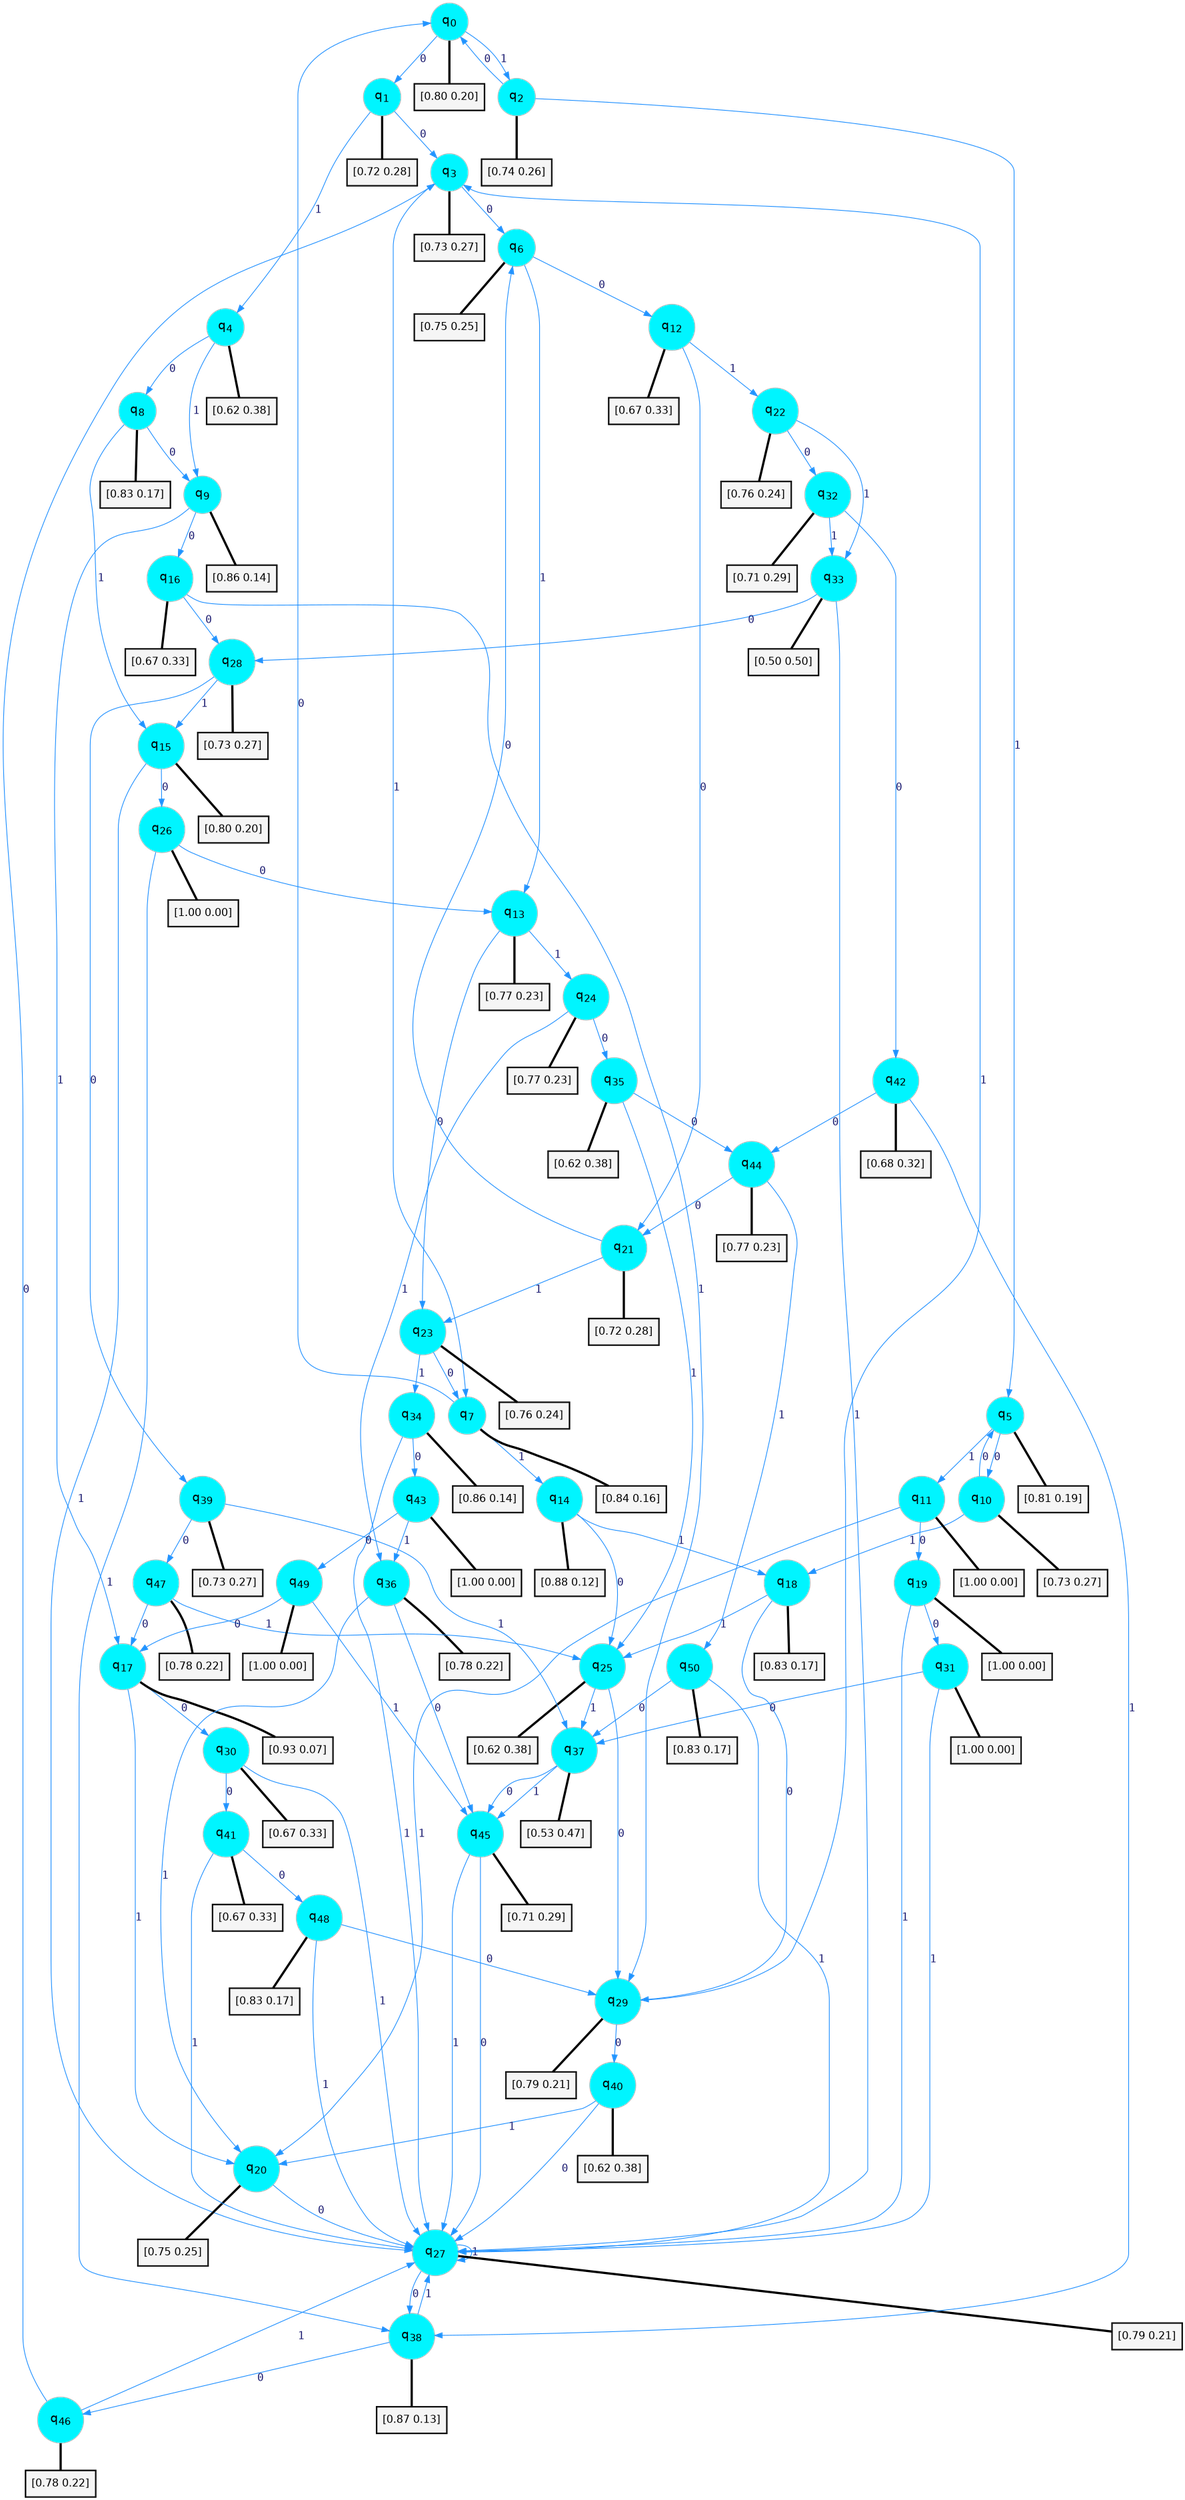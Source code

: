 digraph G {
graph [
bgcolor=transparent, dpi=300, rankdir=TD, size="40,25"];
node [
color=gray, fillcolor=turquoise1, fontcolor=black, fontname=Helvetica, fontsize=16, fontweight=bold, shape=circle, style=filled];
edge [
arrowsize=1, color=dodgerblue1, fontcolor=midnightblue, fontname=courier, fontweight=bold, penwidth=1, style=solid, weight=20];
0[label=<q<SUB>0</SUB>>];
1[label=<q<SUB>1</SUB>>];
2[label=<q<SUB>2</SUB>>];
3[label=<q<SUB>3</SUB>>];
4[label=<q<SUB>4</SUB>>];
5[label=<q<SUB>5</SUB>>];
6[label=<q<SUB>6</SUB>>];
7[label=<q<SUB>7</SUB>>];
8[label=<q<SUB>8</SUB>>];
9[label=<q<SUB>9</SUB>>];
10[label=<q<SUB>10</SUB>>];
11[label=<q<SUB>11</SUB>>];
12[label=<q<SUB>12</SUB>>];
13[label=<q<SUB>13</SUB>>];
14[label=<q<SUB>14</SUB>>];
15[label=<q<SUB>15</SUB>>];
16[label=<q<SUB>16</SUB>>];
17[label=<q<SUB>17</SUB>>];
18[label=<q<SUB>18</SUB>>];
19[label=<q<SUB>19</SUB>>];
20[label=<q<SUB>20</SUB>>];
21[label=<q<SUB>21</SUB>>];
22[label=<q<SUB>22</SUB>>];
23[label=<q<SUB>23</SUB>>];
24[label=<q<SUB>24</SUB>>];
25[label=<q<SUB>25</SUB>>];
26[label=<q<SUB>26</SUB>>];
27[label=<q<SUB>27</SUB>>];
28[label=<q<SUB>28</SUB>>];
29[label=<q<SUB>29</SUB>>];
30[label=<q<SUB>30</SUB>>];
31[label=<q<SUB>31</SUB>>];
32[label=<q<SUB>32</SUB>>];
33[label=<q<SUB>33</SUB>>];
34[label=<q<SUB>34</SUB>>];
35[label=<q<SUB>35</SUB>>];
36[label=<q<SUB>36</SUB>>];
37[label=<q<SUB>37</SUB>>];
38[label=<q<SUB>38</SUB>>];
39[label=<q<SUB>39</SUB>>];
40[label=<q<SUB>40</SUB>>];
41[label=<q<SUB>41</SUB>>];
42[label=<q<SUB>42</SUB>>];
43[label=<q<SUB>43</SUB>>];
44[label=<q<SUB>44</SUB>>];
45[label=<q<SUB>45</SUB>>];
46[label=<q<SUB>46</SUB>>];
47[label=<q<SUB>47</SUB>>];
48[label=<q<SUB>48</SUB>>];
49[label=<q<SUB>49</SUB>>];
50[label=<q<SUB>50</SUB>>];
51[label="[0.80 0.20]", shape=box,fontcolor=black, fontname=Helvetica, fontsize=14, penwidth=2, fillcolor=whitesmoke,color=black];
52[label="[0.72 0.28]", shape=box,fontcolor=black, fontname=Helvetica, fontsize=14, penwidth=2, fillcolor=whitesmoke,color=black];
53[label="[0.74 0.26]", shape=box,fontcolor=black, fontname=Helvetica, fontsize=14, penwidth=2, fillcolor=whitesmoke,color=black];
54[label="[0.73 0.27]", shape=box,fontcolor=black, fontname=Helvetica, fontsize=14, penwidth=2, fillcolor=whitesmoke,color=black];
55[label="[0.62 0.38]", shape=box,fontcolor=black, fontname=Helvetica, fontsize=14, penwidth=2, fillcolor=whitesmoke,color=black];
56[label="[0.81 0.19]", shape=box,fontcolor=black, fontname=Helvetica, fontsize=14, penwidth=2, fillcolor=whitesmoke,color=black];
57[label="[0.75 0.25]", shape=box,fontcolor=black, fontname=Helvetica, fontsize=14, penwidth=2, fillcolor=whitesmoke,color=black];
58[label="[0.84 0.16]", shape=box,fontcolor=black, fontname=Helvetica, fontsize=14, penwidth=2, fillcolor=whitesmoke,color=black];
59[label="[0.83 0.17]", shape=box,fontcolor=black, fontname=Helvetica, fontsize=14, penwidth=2, fillcolor=whitesmoke,color=black];
60[label="[0.86 0.14]", shape=box,fontcolor=black, fontname=Helvetica, fontsize=14, penwidth=2, fillcolor=whitesmoke,color=black];
61[label="[0.73 0.27]", shape=box,fontcolor=black, fontname=Helvetica, fontsize=14, penwidth=2, fillcolor=whitesmoke,color=black];
62[label="[1.00 0.00]", shape=box,fontcolor=black, fontname=Helvetica, fontsize=14, penwidth=2, fillcolor=whitesmoke,color=black];
63[label="[0.67 0.33]", shape=box,fontcolor=black, fontname=Helvetica, fontsize=14, penwidth=2, fillcolor=whitesmoke,color=black];
64[label="[0.77 0.23]", shape=box,fontcolor=black, fontname=Helvetica, fontsize=14, penwidth=2, fillcolor=whitesmoke,color=black];
65[label="[0.88 0.12]", shape=box,fontcolor=black, fontname=Helvetica, fontsize=14, penwidth=2, fillcolor=whitesmoke,color=black];
66[label="[0.80 0.20]", shape=box,fontcolor=black, fontname=Helvetica, fontsize=14, penwidth=2, fillcolor=whitesmoke,color=black];
67[label="[0.67 0.33]", shape=box,fontcolor=black, fontname=Helvetica, fontsize=14, penwidth=2, fillcolor=whitesmoke,color=black];
68[label="[0.93 0.07]", shape=box,fontcolor=black, fontname=Helvetica, fontsize=14, penwidth=2, fillcolor=whitesmoke,color=black];
69[label="[0.83 0.17]", shape=box,fontcolor=black, fontname=Helvetica, fontsize=14, penwidth=2, fillcolor=whitesmoke,color=black];
70[label="[1.00 0.00]", shape=box,fontcolor=black, fontname=Helvetica, fontsize=14, penwidth=2, fillcolor=whitesmoke,color=black];
71[label="[0.75 0.25]", shape=box,fontcolor=black, fontname=Helvetica, fontsize=14, penwidth=2, fillcolor=whitesmoke,color=black];
72[label="[0.72 0.28]", shape=box,fontcolor=black, fontname=Helvetica, fontsize=14, penwidth=2, fillcolor=whitesmoke,color=black];
73[label="[0.76 0.24]", shape=box,fontcolor=black, fontname=Helvetica, fontsize=14, penwidth=2, fillcolor=whitesmoke,color=black];
74[label="[0.76 0.24]", shape=box,fontcolor=black, fontname=Helvetica, fontsize=14, penwidth=2, fillcolor=whitesmoke,color=black];
75[label="[0.77 0.23]", shape=box,fontcolor=black, fontname=Helvetica, fontsize=14, penwidth=2, fillcolor=whitesmoke,color=black];
76[label="[0.62 0.38]", shape=box,fontcolor=black, fontname=Helvetica, fontsize=14, penwidth=2, fillcolor=whitesmoke,color=black];
77[label="[1.00 0.00]", shape=box,fontcolor=black, fontname=Helvetica, fontsize=14, penwidth=2, fillcolor=whitesmoke,color=black];
78[label="[0.79 0.21]", shape=box,fontcolor=black, fontname=Helvetica, fontsize=14, penwidth=2, fillcolor=whitesmoke,color=black];
79[label="[0.73 0.27]", shape=box,fontcolor=black, fontname=Helvetica, fontsize=14, penwidth=2, fillcolor=whitesmoke,color=black];
80[label="[0.79 0.21]", shape=box,fontcolor=black, fontname=Helvetica, fontsize=14, penwidth=2, fillcolor=whitesmoke,color=black];
81[label="[0.67 0.33]", shape=box,fontcolor=black, fontname=Helvetica, fontsize=14, penwidth=2, fillcolor=whitesmoke,color=black];
82[label="[1.00 0.00]", shape=box,fontcolor=black, fontname=Helvetica, fontsize=14, penwidth=2, fillcolor=whitesmoke,color=black];
83[label="[0.71 0.29]", shape=box,fontcolor=black, fontname=Helvetica, fontsize=14, penwidth=2, fillcolor=whitesmoke,color=black];
84[label="[0.50 0.50]", shape=box,fontcolor=black, fontname=Helvetica, fontsize=14, penwidth=2, fillcolor=whitesmoke,color=black];
85[label="[0.86 0.14]", shape=box,fontcolor=black, fontname=Helvetica, fontsize=14, penwidth=2, fillcolor=whitesmoke,color=black];
86[label="[0.62 0.38]", shape=box,fontcolor=black, fontname=Helvetica, fontsize=14, penwidth=2, fillcolor=whitesmoke,color=black];
87[label="[0.78 0.22]", shape=box,fontcolor=black, fontname=Helvetica, fontsize=14, penwidth=2, fillcolor=whitesmoke,color=black];
88[label="[0.53 0.47]", shape=box,fontcolor=black, fontname=Helvetica, fontsize=14, penwidth=2, fillcolor=whitesmoke,color=black];
89[label="[0.87 0.13]", shape=box,fontcolor=black, fontname=Helvetica, fontsize=14, penwidth=2, fillcolor=whitesmoke,color=black];
90[label="[0.73 0.27]", shape=box,fontcolor=black, fontname=Helvetica, fontsize=14, penwidth=2, fillcolor=whitesmoke,color=black];
91[label="[0.62 0.38]", shape=box,fontcolor=black, fontname=Helvetica, fontsize=14, penwidth=2, fillcolor=whitesmoke,color=black];
92[label="[0.67 0.33]", shape=box,fontcolor=black, fontname=Helvetica, fontsize=14, penwidth=2, fillcolor=whitesmoke,color=black];
93[label="[0.68 0.32]", shape=box,fontcolor=black, fontname=Helvetica, fontsize=14, penwidth=2, fillcolor=whitesmoke,color=black];
94[label="[1.00 0.00]", shape=box,fontcolor=black, fontname=Helvetica, fontsize=14, penwidth=2, fillcolor=whitesmoke,color=black];
95[label="[0.77 0.23]", shape=box,fontcolor=black, fontname=Helvetica, fontsize=14, penwidth=2, fillcolor=whitesmoke,color=black];
96[label="[0.71 0.29]", shape=box,fontcolor=black, fontname=Helvetica, fontsize=14, penwidth=2, fillcolor=whitesmoke,color=black];
97[label="[0.78 0.22]", shape=box,fontcolor=black, fontname=Helvetica, fontsize=14, penwidth=2, fillcolor=whitesmoke,color=black];
98[label="[0.78 0.22]", shape=box,fontcolor=black, fontname=Helvetica, fontsize=14, penwidth=2, fillcolor=whitesmoke,color=black];
99[label="[0.83 0.17]", shape=box,fontcolor=black, fontname=Helvetica, fontsize=14, penwidth=2, fillcolor=whitesmoke,color=black];
100[label="[1.00 0.00]", shape=box,fontcolor=black, fontname=Helvetica, fontsize=14, penwidth=2, fillcolor=whitesmoke,color=black];
101[label="[0.83 0.17]", shape=box,fontcolor=black, fontname=Helvetica, fontsize=14, penwidth=2, fillcolor=whitesmoke,color=black];
0->1 [label=0];
0->2 [label=1];
0->51 [arrowhead=none, penwidth=3,color=black];
1->3 [label=0];
1->4 [label=1];
1->52 [arrowhead=none, penwidth=3,color=black];
2->0 [label=0];
2->5 [label=1];
2->53 [arrowhead=none, penwidth=3,color=black];
3->6 [label=0];
3->7 [label=1];
3->54 [arrowhead=none, penwidth=3,color=black];
4->8 [label=0];
4->9 [label=1];
4->55 [arrowhead=none, penwidth=3,color=black];
5->10 [label=0];
5->11 [label=1];
5->56 [arrowhead=none, penwidth=3,color=black];
6->12 [label=0];
6->13 [label=1];
6->57 [arrowhead=none, penwidth=3,color=black];
7->0 [label=0];
7->14 [label=1];
7->58 [arrowhead=none, penwidth=3,color=black];
8->9 [label=0];
8->15 [label=1];
8->59 [arrowhead=none, penwidth=3,color=black];
9->16 [label=0];
9->17 [label=1];
9->60 [arrowhead=none, penwidth=3,color=black];
10->5 [label=0];
10->18 [label=1];
10->61 [arrowhead=none, penwidth=3,color=black];
11->19 [label=0];
11->20 [label=1];
11->62 [arrowhead=none, penwidth=3,color=black];
12->21 [label=0];
12->22 [label=1];
12->63 [arrowhead=none, penwidth=3,color=black];
13->23 [label=0];
13->24 [label=1];
13->64 [arrowhead=none, penwidth=3,color=black];
14->25 [label=0];
14->18 [label=1];
14->65 [arrowhead=none, penwidth=3,color=black];
15->26 [label=0];
15->27 [label=1];
15->66 [arrowhead=none, penwidth=3,color=black];
16->28 [label=0];
16->29 [label=1];
16->67 [arrowhead=none, penwidth=3,color=black];
17->30 [label=0];
17->20 [label=1];
17->68 [arrowhead=none, penwidth=3,color=black];
18->29 [label=0];
18->25 [label=1];
18->69 [arrowhead=none, penwidth=3,color=black];
19->31 [label=0];
19->27 [label=1];
19->70 [arrowhead=none, penwidth=3,color=black];
20->27 [label=0];
20->71 [arrowhead=none, penwidth=3,color=black];
21->6 [label=0];
21->23 [label=1];
21->72 [arrowhead=none, penwidth=3,color=black];
22->32 [label=0];
22->33 [label=1];
22->73 [arrowhead=none, penwidth=3,color=black];
23->7 [label=0];
23->34 [label=1];
23->74 [arrowhead=none, penwidth=3,color=black];
24->35 [label=0];
24->36 [label=1];
24->75 [arrowhead=none, penwidth=3,color=black];
25->29 [label=0];
25->37 [label=1];
25->76 [arrowhead=none, penwidth=3,color=black];
26->13 [label=0];
26->38 [label=1];
26->77 [arrowhead=none, penwidth=3,color=black];
27->38 [label=0];
27->27 [label=1];
27->78 [arrowhead=none, penwidth=3,color=black];
28->39 [label=0];
28->15 [label=1];
28->79 [arrowhead=none, penwidth=3,color=black];
29->40 [label=0];
29->3 [label=1];
29->80 [arrowhead=none, penwidth=3,color=black];
30->41 [label=0];
30->27 [label=1];
30->81 [arrowhead=none, penwidth=3,color=black];
31->37 [label=0];
31->27 [label=1];
31->82 [arrowhead=none, penwidth=3,color=black];
32->42 [label=0];
32->33 [label=1];
32->83 [arrowhead=none, penwidth=3,color=black];
33->28 [label=0];
33->27 [label=1];
33->84 [arrowhead=none, penwidth=3,color=black];
34->43 [label=0];
34->27 [label=1];
34->85 [arrowhead=none, penwidth=3,color=black];
35->44 [label=0];
35->25 [label=1];
35->86 [arrowhead=none, penwidth=3,color=black];
36->45 [label=0];
36->20 [label=1];
36->87 [arrowhead=none, penwidth=3,color=black];
37->45 [label=0];
37->45 [label=1];
37->88 [arrowhead=none, penwidth=3,color=black];
38->46 [label=0];
38->27 [label=1];
38->89 [arrowhead=none, penwidth=3,color=black];
39->47 [label=0];
39->37 [label=1];
39->90 [arrowhead=none, penwidth=3,color=black];
40->27 [label=0];
40->20 [label=1];
40->91 [arrowhead=none, penwidth=3,color=black];
41->48 [label=0];
41->27 [label=1];
41->92 [arrowhead=none, penwidth=3,color=black];
42->44 [label=0];
42->38 [label=1];
42->93 [arrowhead=none, penwidth=3,color=black];
43->49 [label=0];
43->36 [label=1];
43->94 [arrowhead=none, penwidth=3,color=black];
44->21 [label=0];
44->50 [label=1];
44->95 [arrowhead=none, penwidth=3,color=black];
45->27 [label=0];
45->27 [label=1];
45->96 [arrowhead=none, penwidth=3,color=black];
46->3 [label=0];
46->27 [label=1];
46->97 [arrowhead=none, penwidth=3,color=black];
47->17 [label=0];
47->25 [label=1];
47->98 [arrowhead=none, penwidth=3,color=black];
48->29 [label=0];
48->27 [label=1];
48->99 [arrowhead=none, penwidth=3,color=black];
49->17 [label=0];
49->45 [label=1];
49->100 [arrowhead=none, penwidth=3,color=black];
50->37 [label=0];
50->27 [label=1];
50->101 [arrowhead=none, penwidth=3,color=black];
}
